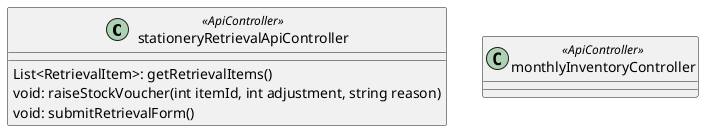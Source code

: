 @startuml

'' Requisition
' Store Clerk and Store Supervisor
class stationeryRetrievalApiController <<ApiController>> {
    ' GET /api/retrievalItems
    List<RetrievalItem>: getRetrievalItems()
    ' POST /api/raiseStockVoucher
    void: raiseStockVoucher(int itemId, int adjustment, string reason)
    ' POST /api/submitRetrievalForm/{storeClerkId}
    void: submitRetrievalForm()
}

''Store clerk and store supervisor
class monthlyInventoryController<<ApiController>>{
    ' GET /api/
}
@enduml
